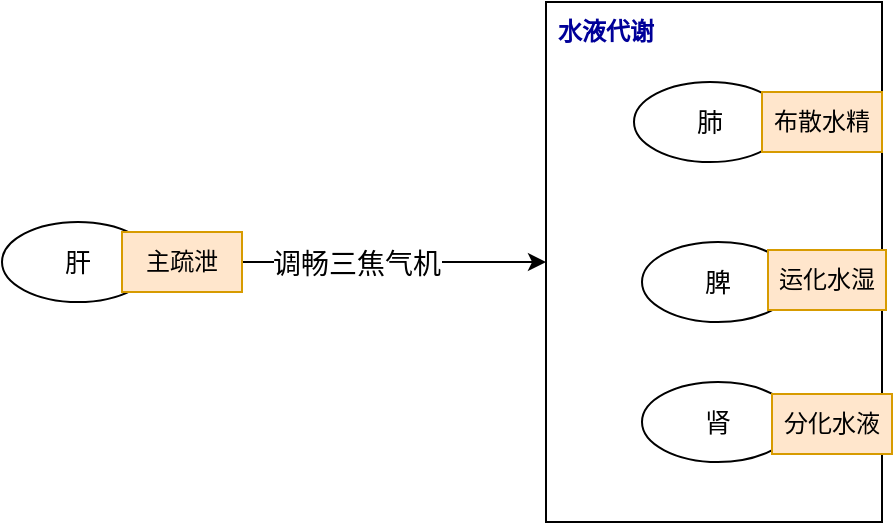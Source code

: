 <mxfile version="22.1.16" type="github">
  <diagram name="第 1 页" id="4uQxlcdzISgn30B2jAEv">
    <mxGraphModel dx="1050" dy="557" grid="1" gridSize="10" guides="1" tooltips="1" connect="1" arrows="1" fold="1" page="1" pageScale="1" pageWidth="827" pageHeight="1169" math="0" shadow="0">
      <root>
        <mxCell id="0" />
        <mxCell id="1" parent="0" />
        <mxCell id="Wd8hu2n2XhvFOHBbUntu-7" value="" style="rounded=0;whiteSpace=wrap;html=1;" vertex="1" parent="1">
          <mxGeometry x="332" y="50" width="168" height="260" as="geometry" />
        </mxCell>
        <mxCell id="Wd8hu2n2XhvFOHBbUntu-1" value="肺" style="ellipse;whiteSpace=wrap;html=1;fontSize=13;" vertex="1" parent="1">
          <mxGeometry x="376" y="90" width="76" height="40" as="geometry" />
        </mxCell>
        <mxCell id="Wd8hu2n2XhvFOHBbUntu-3" value="脾" style="ellipse;whiteSpace=wrap;html=1;fontSize=13;" vertex="1" parent="1">
          <mxGeometry x="380" y="170" width="76" height="40" as="geometry" />
        </mxCell>
        <mxCell id="Wd8hu2n2XhvFOHBbUntu-4" value="肾" style="ellipse;whiteSpace=wrap;html=1;fontSize=13;" vertex="1" parent="1">
          <mxGeometry x="380" y="240" width="76" height="40" as="geometry" />
        </mxCell>
        <mxCell id="Wd8hu2n2XhvFOHBbUntu-6" value="肝" style="ellipse;whiteSpace=wrap;html=1;fontSize=13;" vertex="1" parent="1">
          <mxGeometry x="60" y="160" width="76" height="40" as="geometry" />
        </mxCell>
        <mxCell id="Wd8hu2n2XhvFOHBbUntu-8" value="水液代谢" style="text;html=1;strokeColor=none;fillColor=none;align=center;verticalAlign=middle;whiteSpace=wrap;rounded=0;fontColor=#000099;fontStyle=1" vertex="1" parent="1">
          <mxGeometry x="332" y="50" width="60" height="30" as="geometry" />
        </mxCell>
        <mxCell id="Wd8hu2n2XhvFOHBbUntu-9" value="布散水精" style="text;html=1;strokeColor=#d79b00;fillColor=#ffe6cc;align=center;verticalAlign=middle;whiteSpace=wrap;rounded=0;" vertex="1" parent="1">
          <mxGeometry x="440" y="95" width="60" height="30" as="geometry" />
        </mxCell>
        <mxCell id="Wd8hu2n2XhvFOHBbUntu-10" value="运化水湿" style="text;html=1;strokeColor=#d79b00;fillColor=#ffe6cc;align=center;verticalAlign=middle;whiteSpace=wrap;rounded=0;" vertex="1" parent="1">
          <mxGeometry x="443" y="174" width="59" height="30" as="geometry" />
        </mxCell>
        <mxCell id="Wd8hu2n2XhvFOHBbUntu-11" value="分化水液" style="text;html=1;strokeColor=#d79b00;fillColor=#ffe6cc;align=center;verticalAlign=middle;whiteSpace=wrap;rounded=0;" vertex="1" parent="1">
          <mxGeometry x="445" y="246" width="60" height="30" as="geometry" />
        </mxCell>
        <mxCell id="Wd8hu2n2XhvFOHBbUntu-12" value="" style="endArrow=classic;html=1;rounded=0;exitX=1;exitY=0.5;exitDx=0;exitDy=0;" edge="1" parent="1" source="Wd8hu2n2XhvFOHBbUntu-13" target="Wd8hu2n2XhvFOHBbUntu-7">
          <mxGeometry width="50" height="50" relative="1" as="geometry">
            <mxPoint x="180" y="190" as="sourcePoint" />
            <mxPoint x="230" y="140" as="targetPoint" />
          </mxGeometry>
        </mxCell>
        <mxCell id="Wd8hu2n2XhvFOHBbUntu-15" value="调畅三焦气机" style="edgeLabel;html=1;align=center;verticalAlign=middle;resizable=0;points=[];fontSize=14;" vertex="1" connectable="0" parent="Wd8hu2n2XhvFOHBbUntu-12">
          <mxGeometry x="-0.255" y="-1" relative="1" as="geometry">
            <mxPoint as="offset" />
          </mxGeometry>
        </mxCell>
        <mxCell id="Wd8hu2n2XhvFOHBbUntu-14" value="" style="endArrow=classic;html=1;rounded=0;exitX=1;exitY=0.5;exitDx=0;exitDy=0;" edge="1" parent="1" source="Wd8hu2n2XhvFOHBbUntu-6" target="Wd8hu2n2XhvFOHBbUntu-13">
          <mxGeometry width="50" height="50" relative="1" as="geometry">
            <mxPoint x="187" y="181" as="sourcePoint" />
            <mxPoint x="332" y="180" as="targetPoint" />
          </mxGeometry>
        </mxCell>
        <mxCell id="Wd8hu2n2XhvFOHBbUntu-13" value="主疏泄" style="text;html=1;strokeColor=#d79b00;fillColor=#ffe6cc;align=center;verticalAlign=middle;whiteSpace=wrap;rounded=0;" vertex="1" parent="1">
          <mxGeometry x="120" y="165" width="60" height="30" as="geometry" />
        </mxCell>
      </root>
    </mxGraphModel>
  </diagram>
</mxfile>
